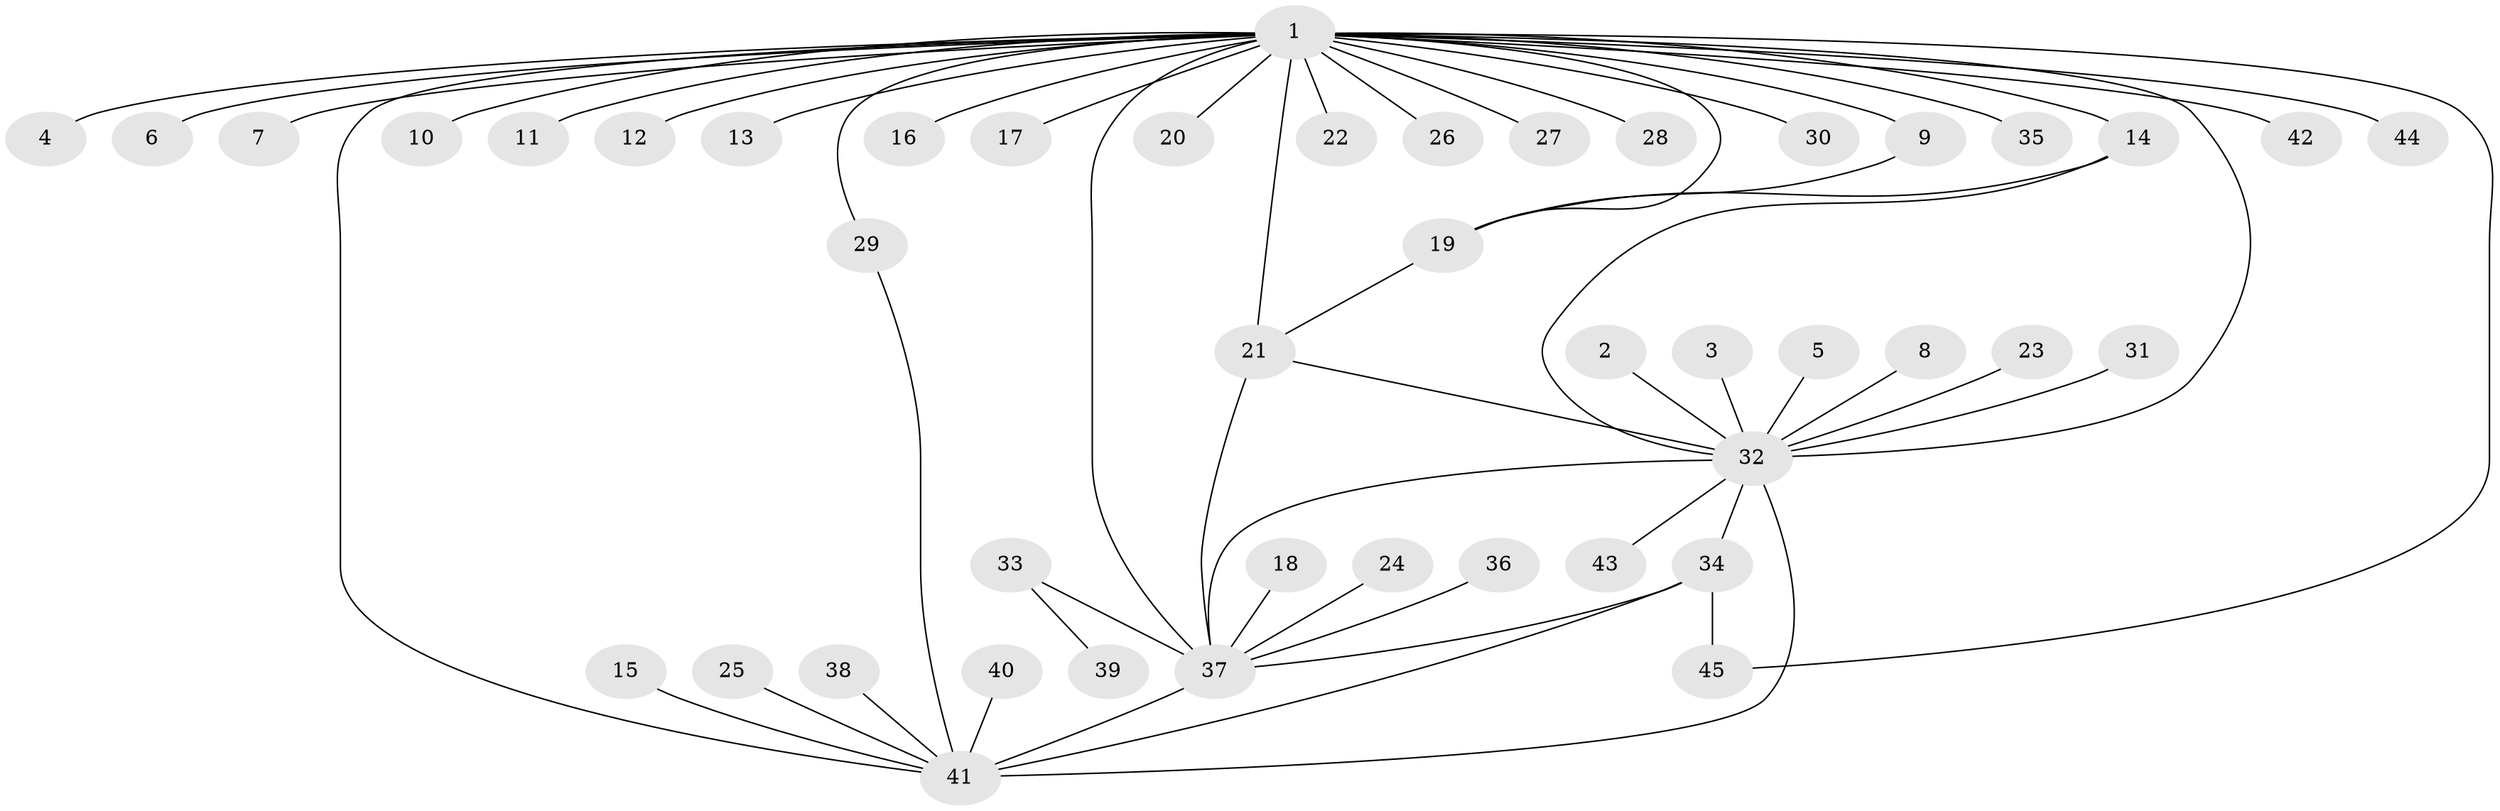 // original degree distribution, {1: 0.5333333333333333, 28: 0.011111111111111112, 5: 0.03333333333333333, 6: 0.022222222222222223, 2: 0.2111111111111111, 8: 0.022222222222222223, 14: 0.011111111111111112, 3: 0.1, 4: 0.05555555555555555}
// Generated by graph-tools (version 1.1) at 2025/26/03/09/25 03:26:03]
// undirected, 45 vertices, 57 edges
graph export_dot {
graph [start="1"]
  node [color=gray90,style=filled];
  1;
  2;
  3;
  4;
  5;
  6;
  7;
  8;
  9;
  10;
  11;
  12;
  13;
  14;
  15;
  16;
  17;
  18;
  19;
  20;
  21;
  22;
  23;
  24;
  25;
  26;
  27;
  28;
  29;
  30;
  31;
  32;
  33;
  34;
  35;
  36;
  37;
  38;
  39;
  40;
  41;
  42;
  43;
  44;
  45;
  1 -- 4 [weight=1.0];
  1 -- 6 [weight=1.0];
  1 -- 7 [weight=1.0];
  1 -- 9 [weight=1.0];
  1 -- 10 [weight=1.0];
  1 -- 11 [weight=1.0];
  1 -- 12 [weight=1.0];
  1 -- 13 [weight=1.0];
  1 -- 14 [weight=1.0];
  1 -- 16 [weight=1.0];
  1 -- 17 [weight=1.0];
  1 -- 19 [weight=1.0];
  1 -- 20 [weight=1.0];
  1 -- 21 [weight=2.0];
  1 -- 22 [weight=1.0];
  1 -- 26 [weight=1.0];
  1 -- 27 [weight=1.0];
  1 -- 28 [weight=1.0];
  1 -- 29 [weight=1.0];
  1 -- 30 [weight=2.0];
  1 -- 32 [weight=1.0];
  1 -- 35 [weight=1.0];
  1 -- 37 [weight=1.0];
  1 -- 41 [weight=1.0];
  1 -- 42 [weight=2.0];
  1 -- 44 [weight=1.0];
  1 -- 45 [weight=1.0];
  2 -- 32 [weight=1.0];
  3 -- 32 [weight=1.0];
  5 -- 32 [weight=1.0];
  8 -- 32 [weight=1.0];
  9 -- 19 [weight=1.0];
  14 -- 19 [weight=1.0];
  14 -- 32 [weight=1.0];
  15 -- 41 [weight=1.0];
  18 -- 37 [weight=1.0];
  19 -- 21 [weight=1.0];
  21 -- 32 [weight=1.0];
  21 -- 37 [weight=1.0];
  23 -- 32 [weight=1.0];
  24 -- 37 [weight=1.0];
  25 -- 41 [weight=1.0];
  29 -- 41 [weight=1.0];
  31 -- 32 [weight=1.0];
  32 -- 34 [weight=1.0];
  32 -- 37 [weight=1.0];
  32 -- 41 [weight=2.0];
  32 -- 43 [weight=1.0];
  33 -- 37 [weight=1.0];
  33 -- 39 [weight=1.0];
  34 -- 37 [weight=1.0];
  34 -- 41 [weight=1.0];
  34 -- 45 [weight=1.0];
  36 -- 37 [weight=1.0];
  37 -- 41 [weight=1.0];
  38 -- 41 [weight=1.0];
  40 -- 41 [weight=1.0];
}
